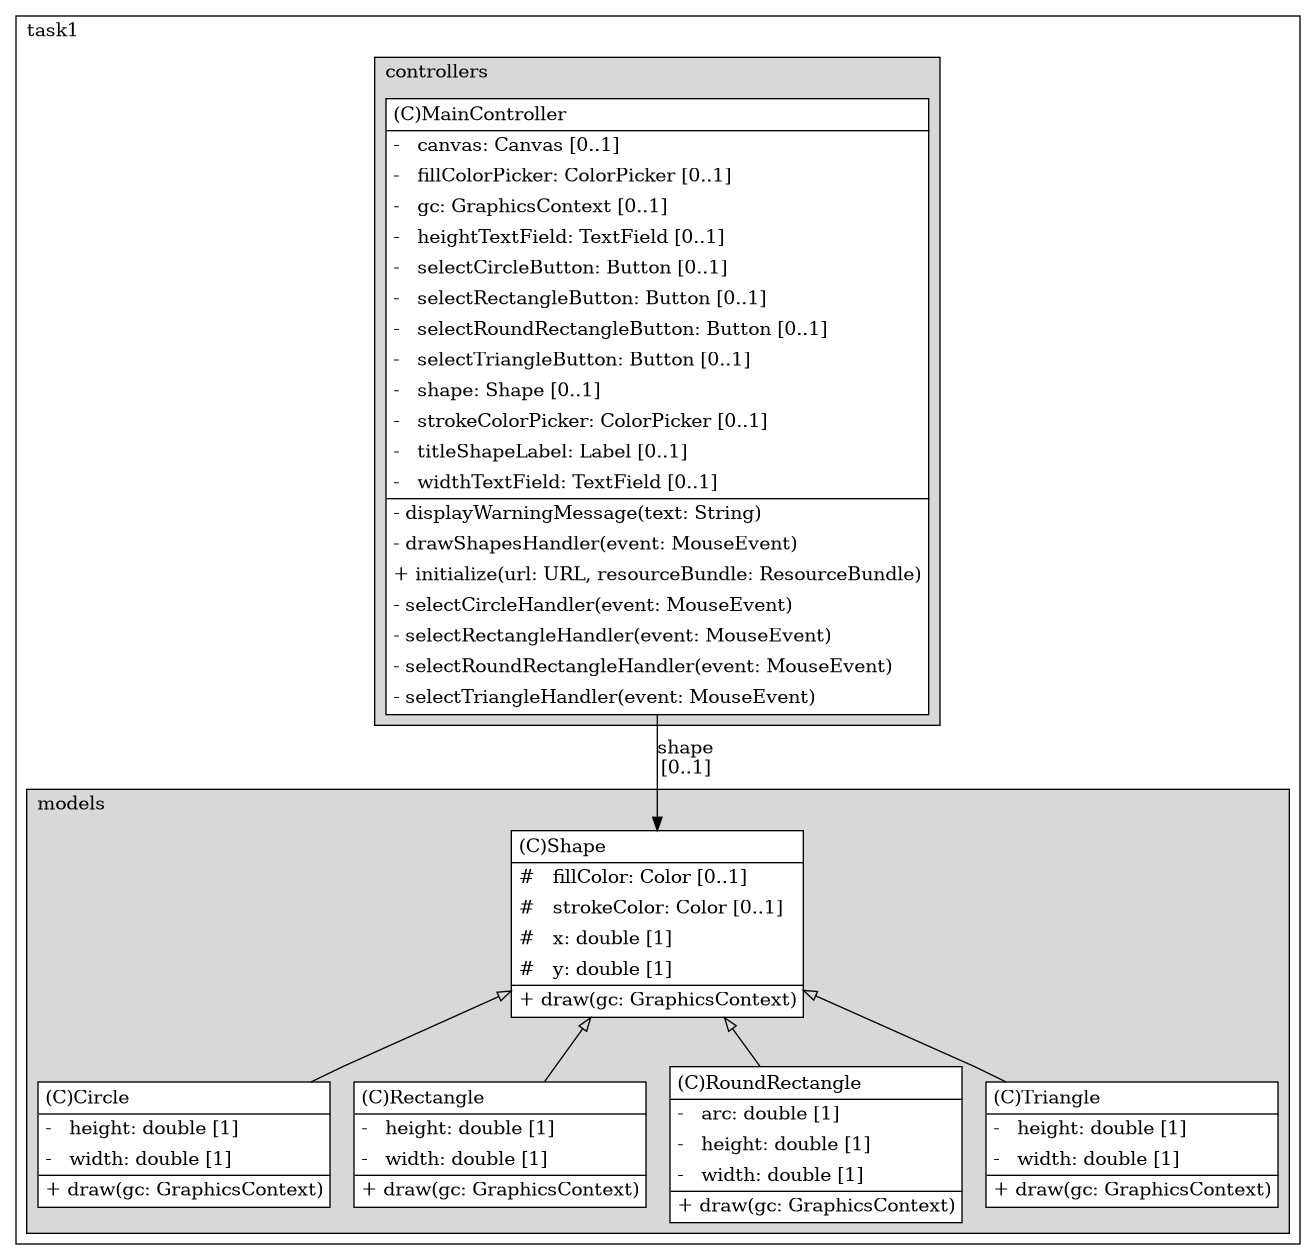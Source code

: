 @startuml

/' diagram meta data start
config=StructureConfiguration;
{
  "projectClassification": {
    "searchMode": "OpenProject", // OpenProject, AllProjects
    "includedProjects": "",
    "pathEndKeywords": "*.impl",
    "isClientPath": "",
    "isClientName": "",
    "isTestPath": "",
    "isTestName": "",
    "isMappingPath": "",
    "isMappingName": "",
    "isDataAccessPath": "",
    "isDataAccessName": "",
    "isDataStructurePath": "",
    "isDataStructureName": "",
    "isInterfaceStructuresPath": "",
    "isInterfaceStructuresName": "",
    "isEntryPointPath": "",
    "isEntryPointName": "",
    "treatFinalFieldsAsMandatory": false
  },
  "graphRestriction": {
    "classPackageExcludeFilter": "",
    "classPackageIncludeFilter": "",
    "classNameExcludeFilter": "",
    "classNameIncludeFilter": "",
    "methodNameExcludeFilter": "",
    "methodNameIncludeFilter": "",
    "removeByInheritance": "", // inheritance/annotation based filtering is done in a second step
    "removeByAnnotation": "",
    "removeByClassPackage": "", // cleanup the graph after inheritance/annotation based filtering is done
    "removeByClassName": "",
    "cutMappings": false,
    "cutEnum": true,
    "cutTests": true,
    "cutClient": true,
    "cutDataAccess": false,
    "cutInterfaceStructures": false,
    "cutDataStructures": false,
    "cutGetterAndSetter": true,
    "cutConstructors": true
  },
  "graphTraversal": {
    "forwardDepth": 6,
    "backwardDepth": 6,
    "classPackageExcludeFilter": "",
    "classPackageIncludeFilter": "",
    "classNameExcludeFilter": "",
    "classNameIncludeFilter": "",
    "methodNameExcludeFilter": "",
    "methodNameIncludeFilter": "",
    "hideMappings": false,
    "hideDataStructures": false,
    "hidePrivateMethods": true,
    "hideInterfaceCalls": true, // indirection: implementation -> interface (is hidden) -> implementation
    "onlyShowApplicationEntryPoints": false, // root node is included
    "useMethodCallsForStructureDiagram": "ForwardOnly" // ForwardOnly, BothDirections, No
  },
  "details": {
    "aggregation": "GroupByClass", // ByClass, GroupByClass, None
    "showClassGenericTypes": true,
    "showMethods": true,
    "showMethodParameterNames": true,
    "showMethodParameterTypes": true,
    "showMethodReturnType": true,
    "showPackageLevels": 2,
    "showDetailedClassStructure": true
  },
  "rootClass": "tasks.task1.models.Shape",
  "extensionCallbackMethod": "" // qualified.class.name#methodName - signature: public static String method(String)
}
diagram meta data end '/



digraph g {
    rankdir="TB"
    splines=polyline
    

'nodes 
subgraph cluster_110132044 { 
   	label=task1
	labeljust=l
	fillcolor="#ececec"

   subgraph cluster_1065187508 { 
   	label=models
	labeljust=l
	fillcolor="#d8d8d8"
	style=filled
   
   Circle1738347092[
	label=<<TABLE BORDER="1" CELLBORDER="0" CELLPADDING="4" CELLSPACING="0">
<TR><TD ALIGN="LEFT" >(C)Circle</TD></TR>
<HR/>
<TR><TD ALIGN="LEFT" >-   height: double [1]</TD></TR>
<TR><TD ALIGN="LEFT" >-   width: double [1]</TD></TR>
<HR/>
<TR><TD ALIGN="LEFT" >+ draw(gc: GraphicsContext)</TD></TR>
</TABLE>>
	style=filled
	margin=0
	shape=plaintext
	fillcolor="#FFFFFF"
];

Rectangle1738347092[
	label=<<TABLE BORDER="1" CELLBORDER="0" CELLPADDING="4" CELLSPACING="0">
<TR><TD ALIGN="LEFT" >(C)Rectangle</TD></TR>
<HR/>
<TR><TD ALIGN="LEFT" >-   height: double [1]</TD></TR>
<TR><TD ALIGN="LEFT" >-   width: double [1]</TD></TR>
<HR/>
<TR><TD ALIGN="LEFT" >+ draw(gc: GraphicsContext)</TD></TR>
</TABLE>>
	style=filled
	margin=0
	shape=plaintext
	fillcolor="#FFFFFF"
];

RoundRectangle1738347092[
	label=<<TABLE BORDER="1" CELLBORDER="0" CELLPADDING="4" CELLSPACING="0">
<TR><TD ALIGN="LEFT" >(C)RoundRectangle</TD></TR>
<HR/>
<TR><TD ALIGN="LEFT" >-   arc: double [1]</TD></TR>
<TR><TD ALIGN="LEFT" >-   height: double [1]</TD></TR>
<TR><TD ALIGN="LEFT" >-   width: double [1]</TD></TR>
<HR/>
<TR><TD ALIGN="LEFT" >+ draw(gc: GraphicsContext)</TD></TR>
</TABLE>>
	style=filled
	margin=0
	shape=plaintext
	fillcolor="#FFFFFF"
];

Shape1738347092[
	label=<<TABLE BORDER="1" CELLBORDER="0" CELLPADDING="4" CELLSPACING="0">
<TR><TD ALIGN="LEFT" >(C)Shape</TD></TR>
<HR/>
<TR><TD ALIGN="LEFT" >#   fillColor: Color [0..1]</TD></TR>
<TR><TD ALIGN="LEFT" >#   strokeColor: Color [0..1]</TD></TR>
<TR><TD ALIGN="LEFT" >#   x: double [1]</TD></TR>
<TR><TD ALIGN="LEFT" >#   y: double [1]</TD></TR>
<HR/>
<TR><TD ALIGN="LEFT" >+ draw(gc: GraphicsContext)</TD></TR>
</TABLE>>
	style=filled
	margin=0
	shape=plaintext
	fillcolor="#FFFFFF"
];

Triangle1738347092[
	label=<<TABLE BORDER="1" CELLBORDER="0" CELLPADDING="4" CELLSPACING="0">
<TR><TD ALIGN="LEFT" >(C)Triangle</TD></TR>
<HR/>
<TR><TD ALIGN="LEFT" >-   height: double [1]</TD></TR>
<TR><TD ALIGN="LEFT" >-   width: double [1]</TD></TR>
<HR/>
<TR><TD ALIGN="LEFT" >+ draw(gc: GraphicsContext)</TD></TR>
</TABLE>>
	style=filled
	margin=0
	shape=plaintext
	fillcolor="#FFFFFF"
];
} 

subgraph cluster_1833939125 { 
   	label=controllers
	labeljust=l
	fillcolor="#d8d8d8"
	style=filled
   
   MainController865093205[
	label=<<TABLE BORDER="1" CELLBORDER="0" CELLPADDING="4" CELLSPACING="0">
<TR><TD ALIGN="LEFT" >(C)MainController</TD></TR>
<HR/>
<TR><TD ALIGN="LEFT" >-   canvas: Canvas [0..1]</TD></TR>
<TR><TD ALIGN="LEFT" >-   fillColorPicker: ColorPicker [0..1]</TD></TR>
<TR><TD ALIGN="LEFT" >-   gc: GraphicsContext [0..1]</TD></TR>
<TR><TD ALIGN="LEFT" >-   heightTextField: TextField [0..1]</TD></TR>
<TR><TD ALIGN="LEFT" >-   selectCircleButton: Button [0..1]</TD></TR>
<TR><TD ALIGN="LEFT" >-   selectRectangleButton: Button [0..1]</TD></TR>
<TR><TD ALIGN="LEFT" >-   selectRoundRectangleButton: Button [0..1]</TD></TR>
<TR><TD ALIGN="LEFT" >-   selectTriangleButton: Button [0..1]</TD></TR>
<TR><TD ALIGN="LEFT" >-   shape: Shape [0..1]</TD></TR>
<TR><TD ALIGN="LEFT" >-   strokeColorPicker: ColorPicker [0..1]</TD></TR>
<TR><TD ALIGN="LEFT" >-   titleShapeLabel: Label [0..1]</TD></TR>
<TR><TD ALIGN="LEFT" >-   widthTextField: TextField [0..1]</TD></TR>
<HR/>
<TR><TD ALIGN="LEFT" >- displayWarningMessage(text: String)</TD></TR>
<TR><TD ALIGN="LEFT" >- drawShapesHandler(event: MouseEvent)</TD></TR>
<TR><TD ALIGN="LEFT" >+ initialize(url: URL, resourceBundle: ResourceBundle)</TD></TR>
<TR><TD ALIGN="LEFT" >- selectCircleHandler(event: MouseEvent)</TD></TR>
<TR><TD ALIGN="LEFT" >- selectRectangleHandler(event: MouseEvent)</TD></TR>
<TR><TD ALIGN="LEFT" >- selectRoundRectangleHandler(event: MouseEvent)</TD></TR>
<TR><TD ALIGN="LEFT" >- selectTriangleHandler(event: MouseEvent)</TD></TR>
</TABLE>>
	style=filled
	margin=0
	shape=plaintext
	fillcolor="#FFFFFF"
];
} 
} 

'edges    
MainController865093205 -> Shape1738347092[label="shape
[0..1]"];
Shape1738347092 -> Circle1738347092[arrowhead=none, arrowtail=empty, dir=both];
Shape1738347092 -> Rectangle1738347092[arrowhead=none, arrowtail=empty, dir=both];
Shape1738347092 -> RoundRectangle1738347092[arrowhead=none, arrowtail=empty, dir=both];
Shape1738347092 -> Triangle1738347092[arrowhead=none, arrowtail=empty, dir=both];
    
}
@enduml
